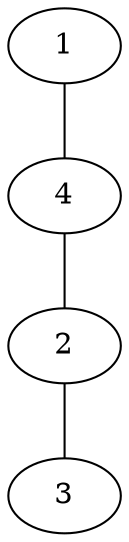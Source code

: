 strict graph G { 
 

    1 --  4
    1 --  4
    4 --  1
    4 --  2
    4 --  1
    4 --  2
    2 --  4
    2 --  3
    2 --  4
    2 --  3
    3 --  2
    3 --  2

 }